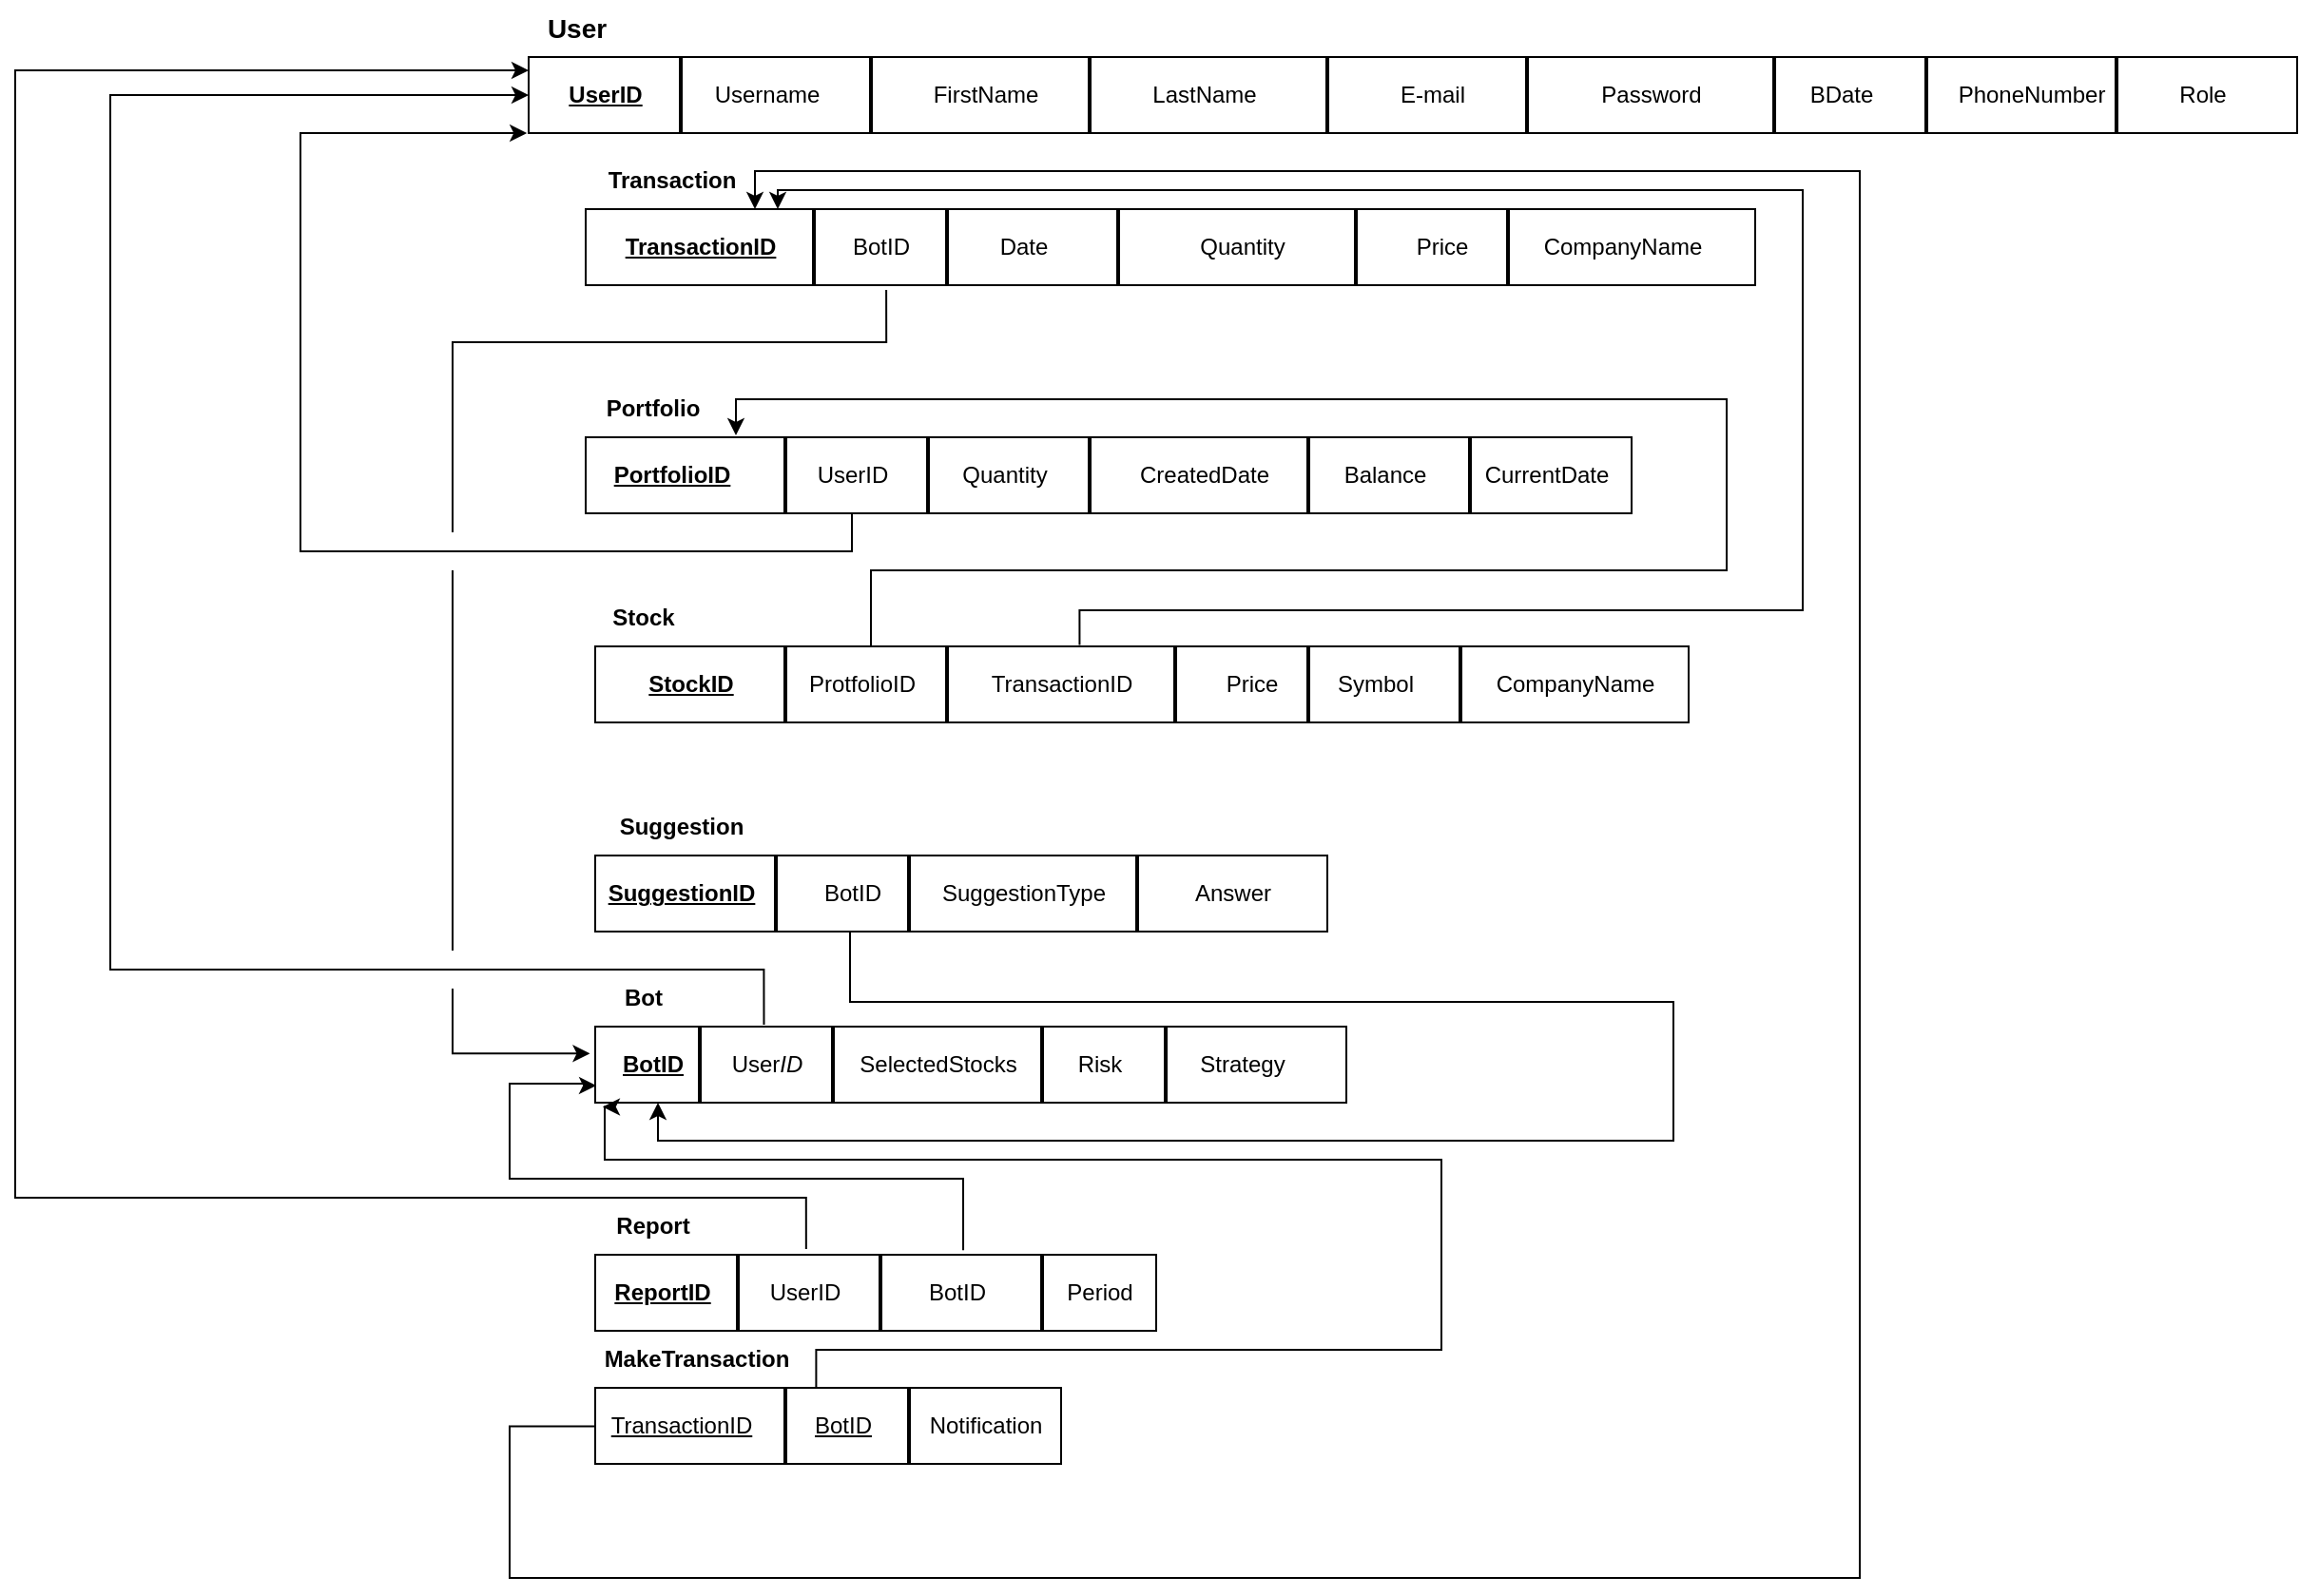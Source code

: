 <mxfile version="24.4.0" type="device">
  <diagram name="Page-1" id="kpCUjtEi7nMDaQPn7GTy">
    <mxGraphModel dx="1972" dy="-364" grid="1" gridSize="10" guides="1" tooltips="1" connect="1" arrows="1" fold="1" page="1" pageScale="1" pageWidth="850" pageHeight="1100" math="0" shadow="0">
      <root>
        <mxCell id="0" />
        <mxCell id="1" parent="0" />
        <mxCell id="ws3EkPWd5Y2wLgNf-SEe-2" value="" style="verticalLabelPosition=bottom;verticalAlign=top;html=1;shape=mxgraph.basic.rect;fillColor2=none;strokeWidth=1;size=20;indent=0;container=0;flipV=1;flipH=1;" parent="1" vertex="1">
          <mxGeometry x="30" y="1340" width="930" height="40" as="geometry" />
        </mxCell>
        <mxCell id="ws3EkPWd5Y2wLgNf-SEe-3" value="" style="line;strokeWidth=2;direction=south;html=1;" parent="1" vertex="1">
          <mxGeometry x="105" y="1340" width="10" height="40" as="geometry" />
        </mxCell>
        <mxCell id="ws3EkPWd5Y2wLgNf-SEe-4" value="&lt;u&gt;&lt;b&gt;UserID&lt;/b&gt;&lt;/u&gt;" style="text;html=1;align=center;verticalAlign=middle;resizable=0;points=[];autosize=1;strokeColor=none;fillColor=none;" parent="1" vertex="1">
          <mxGeometry x="40" y="1345" width="60" height="30" as="geometry" />
        </mxCell>
        <mxCell id="ws3EkPWd5Y2wLgNf-SEe-5" value="" style="line;strokeWidth=2;direction=south;html=1;" parent="1" vertex="1">
          <mxGeometry x="205" y="1340" width="10" height="40" as="geometry" />
        </mxCell>
        <mxCell id="ws3EkPWd5Y2wLgNf-SEe-6" value="Username" style="text;html=1;align=center;verticalAlign=middle;resizable=0;points=[];autosize=1;strokeColor=none;fillColor=none;" parent="1" vertex="1">
          <mxGeometry x="115" y="1345" width="80" height="30" as="geometry" />
        </mxCell>
        <mxCell id="ws3EkPWd5Y2wLgNf-SEe-7" value="" style="line;strokeWidth=2;direction=south;html=1;" parent="1" vertex="1">
          <mxGeometry x="320" y="1340" width="10" height="40" as="geometry" />
        </mxCell>
        <mxCell id="ws3EkPWd5Y2wLgNf-SEe-8" value="FirstName" style="text;html=1;align=center;verticalAlign=middle;resizable=0;points=[];autosize=1;strokeColor=none;fillColor=none;" parent="1" vertex="1">
          <mxGeometry x="230" y="1345" width="80" height="30" as="geometry" />
        </mxCell>
        <mxCell id="ws3EkPWd5Y2wLgNf-SEe-9" value="" style="line;strokeWidth=2;direction=south;html=1;" parent="1" vertex="1">
          <mxGeometry x="445" y="1340" width="10" height="40" as="geometry" />
        </mxCell>
        <mxCell id="ws3EkPWd5Y2wLgNf-SEe-10" value="LastName" style="text;html=1;align=center;verticalAlign=middle;resizable=0;points=[];autosize=1;strokeColor=none;fillColor=none;" parent="1" vertex="1">
          <mxGeometry x="345" y="1345" width="80" height="30" as="geometry" />
        </mxCell>
        <mxCell id="ws3EkPWd5Y2wLgNf-SEe-11" value="" style="line;strokeWidth=2;direction=south;html=1;" parent="1" vertex="1">
          <mxGeometry x="550" y="1340" width="10" height="40" as="geometry" />
        </mxCell>
        <mxCell id="ws3EkPWd5Y2wLgNf-SEe-12" value="E-mail" style="text;html=1;align=center;verticalAlign=middle;resizable=0;points=[];autosize=1;strokeColor=none;fillColor=none;" parent="1" vertex="1">
          <mxGeometry x="475" y="1345" width="60" height="30" as="geometry" />
        </mxCell>
        <mxCell id="ws3EkPWd5Y2wLgNf-SEe-13" value="" style="line;strokeWidth=2;direction=south;html=1;" parent="1" vertex="1">
          <mxGeometry x="680" y="1340" width="10" height="40" as="geometry" />
        </mxCell>
        <mxCell id="ws3EkPWd5Y2wLgNf-SEe-14" value="Password" style="text;html=1;align=center;verticalAlign=middle;resizable=0;points=[];autosize=1;strokeColor=none;fillColor=none;" parent="1" vertex="1">
          <mxGeometry x="580" y="1345" width="80" height="30" as="geometry" />
        </mxCell>
        <mxCell id="ws3EkPWd5Y2wLgNf-SEe-15" value="BDate" style="text;html=1;align=center;verticalAlign=middle;resizable=0;points=[];autosize=1;strokeColor=none;fillColor=none;" parent="1" vertex="1">
          <mxGeometry x="690" y="1345" width="60" height="30" as="geometry" />
        </mxCell>
        <mxCell id="ws3EkPWd5Y2wLgNf-SEe-16" value="&lt;b&gt;&lt;font style=&quot;font-size: 14px;&quot;&gt;User&lt;/font&gt;&lt;/b&gt;" style="text;html=1;align=center;verticalAlign=middle;resizable=0;points=[];autosize=1;strokeColor=none;fillColor=none;" parent="1" vertex="1">
          <mxGeometry x="30" y="1310" width="50" height="30" as="geometry" />
        </mxCell>
        <mxCell id="ws3EkPWd5Y2wLgNf-SEe-17" value="" style="verticalLabelPosition=bottom;verticalAlign=top;html=1;shape=mxgraph.basic.rect;fillColor2=none;strokeWidth=1;size=20;indent=0;container=0;flipV=1;flipH=1;" parent="1" vertex="1">
          <mxGeometry x="60" y="1420" width="615" height="40" as="geometry" />
        </mxCell>
        <mxCell id="ws3EkPWd5Y2wLgNf-SEe-18" value="&lt;b&gt;Transaction&lt;/b&gt;" style="text;html=1;align=center;verticalAlign=middle;resizable=0;points=[];autosize=1;strokeColor=none;fillColor=none;" parent="1" vertex="1">
          <mxGeometry x="60" y="1390" width="90" height="30" as="geometry" />
        </mxCell>
        <mxCell id="ws3EkPWd5Y2wLgNf-SEe-19" value="" style="line;strokeWidth=2;direction=south;html=1;" parent="1" vertex="1">
          <mxGeometry x="175" y="1420" width="10" height="40" as="geometry" />
        </mxCell>
        <mxCell id="ws3EkPWd5Y2wLgNf-SEe-20" value="&lt;u&gt;&lt;b&gt;TransactionID&lt;/b&gt;&lt;/u&gt;" style="text;html=1;align=center;verticalAlign=middle;resizable=0;points=[];autosize=1;strokeColor=none;fillColor=none;" parent="1" vertex="1">
          <mxGeometry x="70" y="1425" width="100" height="30" as="geometry" />
        </mxCell>
        <mxCell id="ws3EkPWd5Y2wLgNf-SEe-21" value="" style="line;strokeWidth=2;direction=south;html=1;" parent="1" vertex="1">
          <mxGeometry x="245" y="1420" width="10" height="40" as="geometry" />
        </mxCell>
        <mxCell id="ws3EkPWd5Y2wLgNf-SEe-22" value="BotID" style="text;html=1;align=center;verticalAlign=middle;resizable=0;points=[];autosize=1;strokeColor=none;fillColor=none;" parent="1" vertex="1">
          <mxGeometry x="190" y="1425" width="50" height="30" as="geometry" />
        </mxCell>
        <mxCell id="ws3EkPWd5Y2wLgNf-SEe-23" value="Date" style="text;html=1;align=center;verticalAlign=middle;resizable=0;points=[];autosize=1;strokeColor=none;fillColor=none;" parent="1" vertex="1">
          <mxGeometry x="265" y="1425" width="50" height="30" as="geometry" />
        </mxCell>
        <mxCell id="ws3EkPWd5Y2wLgNf-SEe-24" value="" style="line;strokeWidth=2;direction=south;html=1;" parent="1" vertex="1">
          <mxGeometry x="335" y="1420" width="10" height="40" as="geometry" />
        </mxCell>
        <mxCell id="ws3EkPWd5Y2wLgNf-SEe-25" value="Quantity" style="text;html=1;align=center;verticalAlign=middle;resizable=0;points=[];autosize=1;strokeColor=none;fillColor=none;" parent="1" vertex="1">
          <mxGeometry x="370" y="1425" width="70" height="30" as="geometry" />
        </mxCell>
        <mxCell id="ws3EkPWd5Y2wLgNf-SEe-26" value="" style="line;strokeWidth=2;direction=south;html=1;" parent="1" vertex="1">
          <mxGeometry x="460" y="1420" width="10" height="40" as="geometry" />
        </mxCell>
        <mxCell id="ws3EkPWd5Y2wLgNf-SEe-27" value="CompanyName" style="text;html=1;align=center;verticalAlign=middle;resizable=0;points=[];autosize=1;strokeColor=none;fillColor=none;" parent="1" vertex="1">
          <mxGeometry x="550" y="1425" width="110" height="30" as="geometry" />
        </mxCell>
        <mxCell id="ws3EkPWd5Y2wLgNf-SEe-28" value="" style="verticalLabelPosition=bottom;verticalAlign=top;html=1;shape=mxgraph.basic.rect;fillColor2=none;strokeWidth=1;size=20;indent=0;container=0;flipV=1;flipH=1;" parent="1" vertex="1">
          <mxGeometry x="65" y="1650" width="575" height="40" as="geometry" />
        </mxCell>
        <mxCell id="ws3EkPWd5Y2wLgNf-SEe-29" value="&lt;b&gt;Stock&lt;/b&gt;" style="text;html=1;align=center;verticalAlign=middle;resizable=0;points=[];autosize=1;strokeColor=none;fillColor=none;" parent="1" vertex="1">
          <mxGeometry x="60" y="1620" width="60" height="30" as="geometry" />
        </mxCell>
        <mxCell id="ws3EkPWd5Y2wLgNf-SEe-30" value="" style="line;strokeWidth=2;direction=south;html=1;" parent="1" vertex="1">
          <mxGeometry x="160" y="1650" width="10" height="40" as="geometry" />
        </mxCell>
        <mxCell id="ws3EkPWd5Y2wLgNf-SEe-31" value="&lt;b&gt;&lt;u&gt;StockID&lt;/u&gt;&lt;/b&gt;" style="text;html=1;align=center;verticalAlign=middle;resizable=0;points=[];autosize=1;strokeColor=none;fillColor=none;" parent="1" vertex="1">
          <mxGeometry x="80" y="1655" width="70" height="30" as="geometry" />
        </mxCell>
        <mxCell id="ws3EkPWd5Y2wLgNf-SEe-32" value="" style="line;strokeWidth=2;direction=south;html=1;" parent="1" vertex="1">
          <mxGeometry x="245" y="1650" width="10" height="40" as="geometry" />
        </mxCell>
        <mxCell id="ws3EkPWd5Y2wLgNf-SEe-33" value="ProtfolioID" style="text;html=1;align=center;verticalAlign=middle;resizable=0;points=[];autosize=1;strokeColor=none;fillColor=none;" parent="1" vertex="1">
          <mxGeometry x="165" y="1655" width="80" height="30" as="geometry" />
        </mxCell>
        <mxCell id="ws3EkPWd5Y2wLgNf-SEe-34" value="" style="line;strokeWidth=2;direction=south;html=1;" parent="1" vertex="1">
          <mxGeometry x="365" y="1650" width="10" height="40" as="geometry" />
        </mxCell>
        <mxCell id="ws3EkPWd5Y2wLgNf-SEe-35" value="TransactionID" style="text;html=1;align=center;verticalAlign=middle;resizable=0;points=[];autosize=1;strokeColor=none;fillColor=none;" parent="1" vertex="1">
          <mxGeometry x="260" y="1655" width="100" height="30" as="geometry" />
        </mxCell>
        <mxCell id="ws3EkPWd5Y2wLgNf-SEe-36" value="" style="line;strokeWidth=2;direction=south;html=1;" parent="1" vertex="1">
          <mxGeometry x="435" y="1650" width="10" height="40" as="geometry" />
        </mxCell>
        <mxCell id="ws3EkPWd5Y2wLgNf-SEe-37" value="Price" style="text;html=1;align=center;verticalAlign=middle;resizable=0;points=[];autosize=1;strokeColor=none;fillColor=none;" parent="1" vertex="1">
          <mxGeometry x="385" y="1655" width="50" height="30" as="geometry" />
        </mxCell>
        <mxCell id="ws3EkPWd5Y2wLgNf-SEe-38" value="Symbol" style="text;html=1;align=center;verticalAlign=middle;resizable=0;points=[];autosize=1;strokeColor=none;fillColor=none;" parent="1" vertex="1">
          <mxGeometry x="445" y="1655" width="60" height="30" as="geometry" />
        </mxCell>
        <mxCell id="ws3EkPWd5Y2wLgNf-SEe-39" value="" style="verticalLabelPosition=bottom;verticalAlign=top;html=1;shape=mxgraph.basic.rect;fillColor2=none;strokeWidth=1;size=20;indent=0;container=0;flipV=1;flipH=1;" parent="1" vertex="1">
          <mxGeometry x="60" y="1540" width="550" height="40" as="geometry" />
        </mxCell>
        <mxCell id="ws3EkPWd5Y2wLgNf-SEe-40" value="&lt;b&gt;Portfolio&lt;/b&gt;" style="text;html=1;align=center;verticalAlign=middle;resizable=0;points=[];autosize=1;strokeColor=none;fillColor=none;" parent="1" vertex="1">
          <mxGeometry x="60" y="1510" width="70" height="30" as="geometry" />
        </mxCell>
        <mxCell id="ws3EkPWd5Y2wLgNf-SEe-41" value="" style="line;strokeWidth=2;direction=south;html=1;" parent="1" vertex="1">
          <mxGeometry x="160" y="1540" width="10" height="40" as="geometry" />
        </mxCell>
        <mxCell id="ws3EkPWd5Y2wLgNf-SEe-42" value="&lt;b&gt;&lt;u&gt;PortfolioID&lt;/u&gt;&lt;/b&gt;" style="text;html=1;align=center;verticalAlign=middle;resizable=0;points=[];autosize=1;strokeColor=none;fillColor=none;" parent="1" vertex="1">
          <mxGeometry x="65" y="1545" width="80" height="30" as="geometry" />
        </mxCell>
        <mxCell id="ws3EkPWd5Y2wLgNf-SEe-43" value="" style="line;strokeWidth=2;direction=south;html=1;" parent="1" vertex="1">
          <mxGeometry x="235" y="1540" width="10" height="40" as="geometry" />
        </mxCell>
        <mxCell id="ws3EkPWd5Y2wLgNf-SEe-44" value="UserID" style="text;html=1;align=center;verticalAlign=middle;resizable=0;points=[];autosize=1;strokeColor=none;fillColor=none;" parent="1" vertex="1">
          <mxGeometry x="170" y="1545" width="60" height="30" as="geometry" />
        </mxCell>
        <mxCell id="ws3EkPWd5Y2wLgNf-SEe-45" value="" style="line;strokeWidth=2;direction=south;html=1;" parent="1" vertex="1">
          <mxGeometry x="320" y="1540" width="10" height="40" as="geometry" />
        </mxCell>
        <mxCell id="ws3EkPWd5Y2wLgNf-SEe-46" value="Quantity" style="text;html=1;align=center;verticalAlign=middle;resizable=0;points=[];autosize=1;strokeColor=none;fillColor=none;" parent="1" vertex="1">
          <mxGeometry x="245" y="1545" width="70" height="30" as="geometry" />
        </mxCell>
        <mxCell id="ws3EkPWd5Y2wLgNf-SEe-47" value="" style="line;strokeWidth=2;direction=south;html=1;" parent="1" vertex="1">
          <mxGeometry x="435" y="1540" width="10" height="40" as="geometry" />
        </mxCell>
        <mxCell id="ws3EkPWd5Y2wLgNf-SEe-48" value="CreatedDate" style="text;html=1;align=center;verticalAlign=middle;resizable=0;points=[];autosize=1;strokeColor=none;fillColor=none;" parent="1" vertex="1">
          <mxGeometry x="340" y="1545" width="90" height="30" as="geometry" />
        </mxCell>
        <mxCell id="ws3EkPWd5Y2wLgNf-SEe-49" value="Balance" style="text;html=1;align=center;verticalAlign=middle;resizable=0;points=[];autosize=1;strokeColor=none;fillColor=none;" parent="1" vertex="1">
          <mxGeometry x="445" y="1545" width="70" height="30" as="geometry" />
        </mxCell>
        <mxCell id="ws3EkPWd5Y2wLgNf-SEe-50" value="" style="endArrow=classic;html=1;rounded=0;edgeStyle=orthogonalEdgeStyle;entryX=1.001;entryY=-0.009;entryDx=0;entryDy=0;entryPerimeter=0;" parent="1" target="ws3EkPWd5Y2wLgNf-SEe-2" edge="1">
          <mxGeometry width="50" height="50" relative="1" as="geometry">
            <mxPoint x="200" y="1580" as="sourcePoint" />
            <mxPoint x="29.23" y="1361" as="targetPoint" />
            <Array as="points">
              <mxPoint x="200" y="1600" />
              <mxPoint x="-90" y="1600" />
              <mxPoint x="-90" y="1380" />
              <mxPoint x="29" y="1380" />
            </Array>
          </mxGeometry>
        </mxCell>
        <mxCell id="ws3EkPWd5Y2wLgNf-SEe-51" value="" style="endArrow=classic;html=1;rounded=0;edgeStyle=orthogonalEdgeStyle;exitX=0.759;exitY=1;exitDx=0;exitDy=0;exitPerimeter=0;" parent="1" source="ws3EkPWd5Y2wLgNf-SEe-28" edge="1">
          <mxGeometry width="50" height="50" relative="1" as="geometry">
            <mxPoint x="210.27" y="1640.6" as="sourcePoint" />
            <mxPoint x="139" y="1539" as="targetPoint" />
            <Array as="points">
              <mxPoint x="210" y="1650" />
              <mxPoint x="210" y="1610" />
              <mxPoint x="660" y="1610" />
              <mxPoint x="660" y="1520" />
              <mxPoint x="139" y="1520" />
            </Array>
          </mxGeometry>
        </mxCell>
        <mxCell id="ws3EkPWd5Y2wLgNf-SEe-52" value="Price" style="text;html=1;align=center;verticalAlign=middle;resizable=0;points=[];autosize=1;strokeColor=none;fillColor=none;" parent="1" vertex="1">
          <mxGeometry x="485" y="1425" width="50" height="30" as="geometry" />
        </mxCell>
        <mxCell id="ws3EkPWd5Y2wLgNf-SEe-53" value="" style="line;strokeWidth=2;direction=south;html=1;" parent="1" vertex="1">
          <mxGeometry x="760" y="1340" width="10" height="40" as="geometry" />
        </mxCell>
        <mxCell id="ws3EkPWd5Y2wLgNf-SEe-54" value="PhoneNumber" style="text;html=1;align=center;verticalAlign=middle;resizable=0;points=[];autosize=1;strokeColor=none;fillColor=none;" parent="1" vertex="1">
          <mxGeometry x="770" y="1345" width="100" height="30" as="geometry" />
        </mxCell>
        <mxCell id="ws3EkPWd5Y2wLgNf-SEe-55" value="" style="line;strokeWidth=2;direction=south;html=1;" parent="1" vertex="1">
          <mxGeometry x="520" y="1540" width="10" height="40" as="geometry" />
        </mxCell>
        <mxCell id="ws3EkPWd5Y2wLgNf-SEe-56" value="CurrentDate" style="text;html=1;align=center;verticalAlign=middle;resizable=0;points=[];autosize=1;strokeColor=none;fillColor=none;" parent="1" vertex="1">
          <mxGeometry x="520" y="1545" width="90" height="30" as="geometry" />
        </mxCell>
        <mxCell id="ws3EkPWd5Y2wLgNf-SEe-57" value="" style="line;strokeWidth=2;direction=south;html=1;" parent="1" vertex="1">
          <mxGeometry x="540" y="1420" width="10" height="40" as="geometry" />
        </mxCell>
        <mxCell id="ws3EkPWd5Y2wLgNf-SEe-58" value="" style="line;strokeWidth=2;direction=south;html=1;" parent="1" vertex="1">
          <mxGeometry x="515" y="1650" width="10" height="40" as="geometry" />
        </mxCell>
        <mxCell id="ws3EkPWd5Y2wLgNf-SEe-59" value="CompanyName" style="text;html=1;align=center;verticalAlign=middle;resizable=0;points=[];autosize=1;strokeColor=none;fillColor=none;" parent="1" vertex="1">
          <mxGeometry x="525" y="1655" width="110" height="30" as="geometry" />
        </mxCell>
        <mxCell id="ws3EkPWd5Y2wLgNf-SEe-60" value="" style="endArrow=classic;html=1;rounded=0;edgeStyle=orthogonalEdgeStyle;exitX=0.557;exitY=1.02;exitDx=0;exitDy=0;exitPerimeter=0;" parent="1" source="ws3EkPWd5Y2wLgNf-SEe-28" edge="1">
          <mxGeometry width="50" height="50" relative="1" as="geometry">
            <mxPoint x="320" y="1630" as="sourcePoint" />
            <mxPoint x="161" y="1420" as="targetPoint" />
            <Array as="points">
              <mxPoint x="320" y="1631" />
              <mxPoint x="700" y="1631" />
              <mxPoint x="700" y="1410" />
              <mxPoint x="161" y="1410" />
            </Array>
          </mxGeometry>
        </mxCell>
        <mxCell id="ws3EkPWd5Y2wLgNf-SEe-61" value="" style="verticalLabelPosition=bottom;verticalAlign=top;html=1;shape=mxgraph.basic.rect;fillColor2=none;strokeWidth=1;size=20;indent=0;container=0;flipV=1;flipH=1;" parent="1" vertex="1">
          <mxGeometry x="65" y="1760" width="385" height="40" as="geometry" />
        </mxCell>
        <mxCell id="ws3EkPWd5Y2wLgNf-SEe-62" value="&lt;b&gt;Suggestion&lt;/b&gt;" style="text;html=1;align=center;verticalAlign=middle;resizable=0;points=[];autosize=1;strokeColor=none;fillColor=none;" parent="1" vertex="1">
          <mxGeometry x="65" y="1730" width="90" height="30" as="geometry" />
        </mxCell>
        <mxCell id="ws3EkPWd5Y2wLgNf-SEe-63" value="&lt;b&gt;&lt;u&gt;SuggestionID&lt;/u&gt;&lt;/b&gt;" style="text;html=1;align=center;verticalAlign=middle;resizable=0;points=[];autosize=1;strokeColor=none;fillColor=none;" parent="1" vertex="1">
          <mxGeometry x="60" y="1765" width="100" height="30" as="geometry" />
        </mxCell>
        <mxCell id="ws3EkPWd5Y2wLgNf-SEe-64" value="" style="line;strokeWidth=2;direction=south;html=1;" parent="1" vertex="1">
          <mxGeometry x="155" y="1760" width="10" height="40" as="geometry" />
        </mxCell>
        <mxCell id="ws3EkPWd5Y2wLgNf-SEe-65" value="" style="line;strokeWidth=2;direction=south;html=1;" parent="1" vertex="1">
          <mxGeometry x="225" y="1760" width="10" height="40" as="geometry" />
        </mxCell>
        <mxCell id="ws3EkPWd5Y2wLgNf-SEe-66" value="BotID" style="text;html=1;align=center;verticalAlign=middle;resizable=0;points=[];autosize=1;strokeColor=none;fillColor=none;" parent="1" vertex="1">
          <mxGeometry x="175" y="1765" width="50" height="30" as="geometry" />
        </mxCell>
        <mxCell id="ws3EkPWd5Y2wLgNf-SEe-67" value="SuggestionType" style="text;html=1;align=center;verticalAlign=middle;resizable=0;points=[];autosize=1;strokeColor=none;fillColor=none;" parent="1" vertex="1">
          <mxGeometry x="235" y="1765" width="110" height="30" as="geometry" />
        </mxCell>
        <mxCell id="ws3EkPWd5Y2wLgNf-SEe-68" value="" style="line;strokeWidth=2;direction=south;html=1;" parent="1" vertex="1">
          <mxGeometry x="345" y="1760" width="10" height="40" as="geometry" />
        </mxCell>
        <mxCell id="ws3EkPWd5Y2wLgNf-SEe-69" value="Answer" style="text;html=1;align=center;verticalAlign=middle;resizable=0;points=[];autosize=1;strokeColor=none;fillColor=none;" parent="1" vertex="1">
          <mxGeometry x="370" y="1765" width="60" height="30" as="geometry" />
        </mxCell>
        <mxCell id="ws3EkPWd5Y2wLgNf-SEe-70" value="" style="verticalLabelPosition=bottom;verticalAlign=top;html=1;shape=mxgraph.basic.rect;fillColor2=none;strokeWidth=1;size=20;indent=0;container=0;flipV=1;flipH=1;" parent="1" vertex="1">
          <mxGeometry x="65" y="1850" width="395" height="40" as="geometry" />
        </mxCell>
        <mxCell id="ws3EkPWd5Y2wLgNf-SEe-71" value="&lt;b&gt;Bot&lt;/b&gt;" style="text;html=1;align=center;verticalAlign=middle;resizable=0;points=[];autosize=1;strokeColor=none;fillColor=none;" parent="1" vertex="1">
          <mxGeometry x="70" y="1820" width="40" height="30" as="geometry" />
        </mxCell>
        <mxCell id="ws3EkPWd5Y2wLgNf-SEe-72" value="&lt;b&gt;&lt;u&gt;BotID&lt;/u&gt;&lt;/b&gt;" style="text;html=1;align=center;verticalAlign=middle;resizable=0;points=[];autosize=1;strokeColor=none;fillColor=none;" parent="1" vertex="1">
          <mxGeometry x="65" y="1855" width="60" height="30" as="geometry" />
        </mxCell>
        <mxCell id="ws3EkPWd5Y2wLgNf-SEe-73" value="" style="line;strokeWidth=2;direction=south;html=1;" parent="1" vertex="1">
          <mxGeometry x="115" y="1850" width="10" height="40" as="geometry" />
        </mxCell>
        <mxCell id="ws3EkPWd5Y2wLgNf-SEe-74" value="User&lt;i&gt;ID&lt;/i&gt;" style="text;html=1;align=center;verticalAlign=middle;resizable=0;points=[];autosize=1;strokeColor=none;fillColor=none;" parent="1" vertex="1">
          <mxGeometry x="125" y="1855" width="60" height="30" as="geometry" />
        </mxCell>
        <mxCell id="ws3EkPWd5Y2wLgNf-SEe-75" value="" style="line;strokeWidth=2;direction=south;html=1;" parent="1" vertex="1">
          <mxGeometry x="185" y="1850" width="10" height="40" as="geometry" />
        </mxCell>
        <mxCell id="ws3EkPWd5Y2wLgNf-SEe-76" value="SelectedStocks" style="text;html=1;align=center;verticalAlign=middle;resizable=0;points=[];autosize=1;strokeColor=none;fillColor=none;" parent="1" vertex="1">
          <mxGeometry x="190" y="1855" width="110" height="30" as="geometry" />
        </mxCell>
        <mxCell id="ws3EkPWd5Y2wLgNf-SEe-77" value="" style="line;strokeWidth=2;direction=south;html=1;" parent="1" vertex="1">
          <mxGeometry x="295" y="1850" width="10" height="40" as="geometry" />
        </mxCell>
        <mxCell id="ws3EkPWd5Y2wLgNf-SEe-78" value="" style="line;strokeWidth=2;direction=south;html=1;" parent="1" vertex="1">
          <mxGeometry x="360" y="1850" width="10" height="40" as="geometry" />
        </mxCell>
        <mxCell id="ws3EkPWd5Y2wLgNf-SEe-79" value="Risk" style="text;html=1;align=center;verticalAlign=middle;resizable=0;points=[];autosize=1;strokeColor=none;fillColor=none;" parent="1" vertex="1">
          <mxGeometry x="305" y="1855" width="50" height="30" as="geometry" />
        </mxCell>
        <mxCell id="ws3EkPWd5Y2wLgNf-SEe-80" value="Strategy" style="text;html=1;align=center;verticalAlign=middle;resizable=0;points=[];autosize=1;strokeColor=none;fillColor=none;" parent="1" vertex="1">
          <mxGeometry x="370" y="1855" width="70" height="30" as="geometry" />
        </mxCell>
        <mxCell id="ws3EkPWd5Y2wLgNf-SEe-81" value="" style="endArrow=classic;html=1;rounded=0;exitX=0.479;exitY=-0.199;exitDx=0;exitDy=0;exitPerimeter=0;edgeStyle=orthogonalEdgeStyle;" parent="1" source="ws3EkPWd5Y2wLgNf-SEe-74" edge="1">
          <mxGeometry width="50" height="50" relative="1" as="geometry">
            <mxPoint x="20" y="1870" as="sourcePoint" />
            <mxPoint x="30" y="1360" as="targetPoint" />
            <Array as="points">
              <mxPoint x="154" y="1820" />
              <mxPoint x="-190" y="1820" />
              <mxPoint x="-190" y="1360" />
              <mxPoint x="28" y="1360" />
            </Array>
          </mxGeometry>
        </mxCell>
        <mxCell id="ws3EkPWd5Y2wLgNf-SEe-82" value="" style="verticalLabelPosition=bottom;verticalAlign=top;html=1;shape=mxgraph.basic.rect;fillColor2=none;strokeWidth=1;size=20;indent=0;container=0;flipV=1;flipH=1;" parent="1" vertex="1">
          <mxGeometry x="65" y="1970" width="295" height="40" as="geometry" />
        </mxCell>
        <mxCell id="ws3EkPWd5Y2wLgNf-SEe-83" value="&lt;b&gt;Report&lt;br&gt;&lt;/b&gt;" style="text;html=1;align=center;verticalAlign=middle;resizable=0;points=[];autosize=1;strokeColor=none;fillColor=none;" parent="1" vertex="1">
          <mxGeometry x="65" y="1940" width="60" height="30" as="geometry" />
        </mxCell>
        <mxCell id="ws3EkPWd5Y2wLgNf-SEe-84" value="&lt;b&gt;&lt;u&gt;ReportID&lt;/u&gt;&lt;/b&gt;" style="text;html=1;align=center;verticalAlign=middle;resizable=0;points=[];autosize=1;strokeColor=none;fillColor=none;" parent="1" vertex="1">
          <mxGeometry x="65" y="1975" width="70" height="30" as="geometry" />
        </mxCell>
        <mxCell id="ws3EkPWd5Y2wLgNf-SEe-85" value="" style="line;strokeWidth=2;direction=south;html=1;" parent="1" vertex="1">
          <mxGeometry x="135" y="1970" width="10" height="40" as="geometry" />
        </mxCell>
        <mxCell id="ws3EkPWd5Y2wLgNf-SEe-86" value="" style="line;strokeWidth=2;direction=south;html=1;" parent="1" vertex="1">
          <mxGeometry x="210" y="1970" width="10" height="40" as="geometry" />
        </mxCell>
        <mxCell id="ws3EkPWd5Y2wLgNf-SEe-87" value="UserID" style="text;html=1;align=center;verticalAlign=middle;resizable=0;points=[];autosize=1;strokeColor=none;fillColor=none;" parent="1" vertex="1">
          <mxGeometry x="145" y="1975" width="60" height="30" as="geometry" />
        </mxCell>
        <mxCell id="ws3EkPWd5Y2wLgNf-SEe-88" value="BotID" style="text;html=1;align=center;verticalAlign=middle;resizable=0;points=[];autosize=1;strokeColor=none;fillColor=none;" parent="1" vertex="1">
          <mxGeometry x="230" y="1975" width="50" height="30" as="geometry" />
        </mxCell>
        <mxCell id="ws3EkPWd5Y2wLgNf-SEe-89" value="" style="verticalLabelPosition=bottom;verticalAlign=top;html=1;shape=mxgraph.basic.rect;fillColor2=none;strokeWidth=1;size=20;indent=0;container=0;flipV=1;flipH=1;" parent="1" vertex="1">
          <mxGeometry x="65" y="2040" width="245" height="40" as="geometry" />
        </mxCell>
        <mxCell id="ws3EkPWd5Y2wLgNf-SEe-90" value="&lt;u style=&quot;&quot;&gt;TransactionID&lt;/u&gt;" style="text;html=1;align=center;verticalAlign=middle;resizable=0;points=[];autosize=1;strokeColor=none;fillColor=none;" parent="1" vertex="1">
          <mxGeometry x="60" y="2045" width="100" height="30" as="geometry" />
        </mxCell>
        <mxCell id="ws3EkPWd5Y2wLgNf-SEe-91" value="" style="line;strokeWidth=2;direction=south;html=1;" parent="1" vertex="1">
          <mxGeometry x="160" y="2040" width="10" height="40" as="geometry" />
        </mxCell>
        <mxCell id="ws3EkPWd5Y2wLgNf-SEe-92" value="" style="line;strokeWidth=2;direction=south;html=1;" parent="1" vertex="1">
          <mxGeometry x="225" y="2040" width="10" height="40" as="geometry" />
        </mxCell>
        <mxCell id="ws3EkPWd5Y2wLgNf-SEe-93" value="&lt;u&gt;BotID&lt;/u&gt;" style="text;html=1;align=center;verticalAlign=middle;resizable=0;points=[];autosize=1;strokeColor=none;fillColor=none;" parent="1" vertex="1">
          <mxGeometry x="170" y="2045" width="50" height="30" as="geometry" />
        </mxCell>
        <mxCell id="ws3EkPWd5Y2wLgNf-SEe-94" value="Notification" style="text;html=1;align=center;verticalAlign=middle;resizable=0;points=[];autosize=1;strokeColor=none;fillColor=none;" parent="1" vertex="1">
          <mxGeometry x="230" y="2045" width="80" height="30" as="geometry" />
        </mxCell>
        <mxCell id="ws3EkPWd5Y2wLgNf-SEe-95" value="&lt;b&gt;MakeTransaction&lt;/b&gt;" style="text;html=1;align=center;verticalAlign=middle;resizable=0;points=[];autosize=1;strokeColor=none;fillColor=none;" parent="1" vertex="1">
          <mxGeometry x="57.5" y="2010" width="120" height="30" as="geometry" />
        </mxCell>
        <mxCell id="ws3EkPWd5Y2wLgNf-SEe-96" value="" style="endArrow=classic;html=1;rounded=0;exitX=0.045;exitY=0.51;exitDx=0;exitDy=0;exitPerimeter=0;edgeStyle=orthogonalEdgeStyle;" parent="1" source="ws3EkPWd5Y2wLgNf-SEe-90" edge="1">
          <mxGeometry width="50" height="50" relative="1" as="geometry">
            <mxPoint x="-30" y="2050" as="sourcePoint" />
            <mxPoint x="149" y="1420" as="targetPoint" />
            <Array as="points">
              <mxPoint x="20" y="2060" />
              <mxPoint x="20" y="2140" />
              <mxPoint x="730" y="2140" />
              <mxPoint x="730" y="1400" />
              <mxPoint x="149" y="1400" />
            </Array>
          </mxGeometry>
        </mxCell>
        <mxCell id="ws3EkPWd5Y2wLgNf-SEe-97" value="" style="endArrow=classic;html=1;rounded=0;edgeStyle=orthogonalEdgeStyle;" parent="1" edge="1">
          <mxGeometry width="50" height="50" relative="1" as="geometry">
            <mxPoint x="199" y="1800" as="sourcePoint" />
            <mxPoint x="98" y="1890" as="targetPoint" />
            <Array as="points">
              <mxPoint x="199" y="1800" />
              <mxPoint x="199" y="1837" />
              <mxPoint x="632" y="1837" />
              <mxPoint x="632" y="1910" />
              <mxPoint x="98" y="1910" />
            </Array>
          </mxGeometry>
        </mxCell>
        <mxCell id="ws3EkPWd5Y2wLgNf-SEe-98" value="" style="line;strokeWidth=2;direction=south;html=1;" parent="1" vertex="1">
          <mxGeometry x="295" y="1970" width="10" height="40" as="geometry" />
        </mxCell>
        <mxCell id="ws3EkPWd5Y2wLgNf-SEe-99" value="Period" style="text;html=1;align=center;verticalAlign=middle;resizable=0;points=[];autosize=1;strokeColor=none;fillColor=none;" parent="1" vertex="1">
          <mxGeometry x="300" y="1975" width="60" height="30" as="geometry" />
        </mxCell>
        <mxCell id="ws3EkPWd5Y2wLgNf-SEe-100" value="" style="endArrow=classic;html=1;rounded=0;exitX=0.624;exitY=1.075;exitDx=0;exitDy=0;exitPerimeter=0;edgeStyle=orthogonalEdgeStyle;" parent="1" source="ws3EkPWd5Y2wLgNf-SEe-82" edge="1">
          <mxGeometry width="50" height="50" relative="1" as="geometry">
            <mxPoint x="-10" y="1980" as="sourcePoint" />
            <mxPoint x="30" y="1347" as="targetPoint" />
            <Array as="points">
              <mxPoint x="176" y="1940" />
              <mxPoint x="-240" y="1940" />
              <mxPoint x="-240" y="1347" />
            </Array>
          </mxGeometry>
        </mxCell>
        <mxCell id="ws3EkPWd5Y2wLgNf-SEe-101" value="" style="endArrow=classic;html=1;rounded=0;exitX=0.344;exitY=1.059;exitDx=0;exitDy=0;exitPerimeter=0;edgeStyle=orthogonalEdgeStyle;entryX=0.009;entryY=0.868;entryDx=0;entryDy=0;entryPerimeter=0;" parent="1" source="ws3EkPWd5Y2wLgNf-SEe-82" target="ws3EkPWd5Y2wLgNf-SEe-72" edge="1">
          <mxGeometry width="50" height="50" relative="1" as="geometry">
            <mxPoint x="520" y="2000" as="sourcePoint" />
            <mxPoint x="60" y="1880" as="targetPoint" />
            <Array as="points">
              <mxPoint x="259" y="1930" />
              <mxPoint x="20" y="1930" />
              <mxPoint x="20" y="1880" />
              <mxPoint x="60" y="1880" />
            </Array>
          </mxGeometry>
        </mxCell>
        <mxCell id="ws3EkPWd5Y2wLgNf-SEe-102" value="" style="endArrow=classic;html=1;rounded=0;edgeStyle=orthogonalEdgeStyle;exitX=0.224;exitY=-0.185;exitDx=0;exitDy=0;exitPerimeter=0;entryX=0.99;entryY=-0.055;entryDx=0;entryDy=0;entryPerimeter=0;" parent="1" source="ws3EkPWd5Y2wLgNf-SEe-93" target="ws3EkPWd5Y2wLgNf-SEe-70" edge="1">
          <mxGeometry width="50" height="50" relative="1" as="geometry">
            <mxPoint x="200" y="2040" as="sourcePoint" />
            <mxPoint x="70" y="1920" as="targetPoint" />
            <Array as="points">
              <mxPoint x="181" y="2020" />
              <mxPoint x="510" y="2020" />
              <mxPoint x="510" y="1920" />
              <mxPoint x="70" y="1920" />
            </Array>
          </mxGeometry>
        </mxCell>
        <mxCell id="ws3EkPWd5Y2wLgNf-SEe-103" value="" style="endArrow=none;html=1;rounded=0;exitX=0.743;exitY=-0.064;exitDx=0;exitDy=0;exitPerimeter=0;edgeStyle=orthogonalEdgeStyle;endFill=0;" parent="1" source="ws3EkPWd5Y2wLgNf-SEe-17" edge="1">
          <mxGeometry width="50" height="50" relative="1" as="geometry">
            <mxPoint x="-10" y="1540" as="sourcePoint" />
            <mxPoint x="-10" y="1590" as="targetPoint" />
            <Array as="points">
              <mxPoint x="218" y="1490" />
              <mxPoint x="-10" y="1490" />
            </Array>
          </mxGeometry>
        </mxCell>
        <mxCell id="ws3EkPWd5Y2wLgNf-SEe-104" value="" style="endArrow=none;html=1;rounded=0;endFill=0;" parent="1" edge="1">
          <mxGeometry width="50" height="50" relative="1" as="geometry">
            <mxPoint x="-10" y="1610" as="sourcePoint" />
            <mxPoint x="-10" y="1810" as="targetPoint" />
          </mxGeometry>
        </mxCell>
        <mxCell id="ws3EkPWd5Y2wLgNf-SEe-105" value="" style="endArrow=classic;html=1;rounded=0;edgeStyle=orthogonalEdgeStyle;entryX=1.007;entryY=0.647;entryDx=0;entryDy=0;entryPerimeter=0;" parent="1" target="ws3EkPWd5Y2wLgNf-SEe-70" edge="1">
          <mxGeometry width="50" height="50" relative="1" as="geometry">
            <mxPoint x="-10" y="1830" as="sourcePoint" />
            <mxPoint x="-10" y="1860" as="targetPoint" />
            <Array as="points">
              <mxPoint x="-10" y="1864" />
            </Array>
          </mxGeometry>
        </mxCell>
        <mxCell id="by2nJyrmZp9PPZ-HuXRI-1" value="Role" style="text;html=1;align=center;verticalAlign=middle;resizable=0;points=[];autosize=1;strokeColor=none;fillColor=none;" vertex="1" parent="1">
          <mxGeometry x="885" y="1345" width="50" height="30" as="geometry" />
        </mxCell>
        <mxCell id="by2nJyrmZp9PPZ-HuXRI-2" value="" style="line;strokeWidth=2;direction=south;html=1;" vertex="1" parent="1">
          <mxGeometry x="860" y="1340" width="10" height="40" as="geometry" />
        </mxCell>
      </root>
    </mxGraphModel>
  </diagram>
</mxfile>
